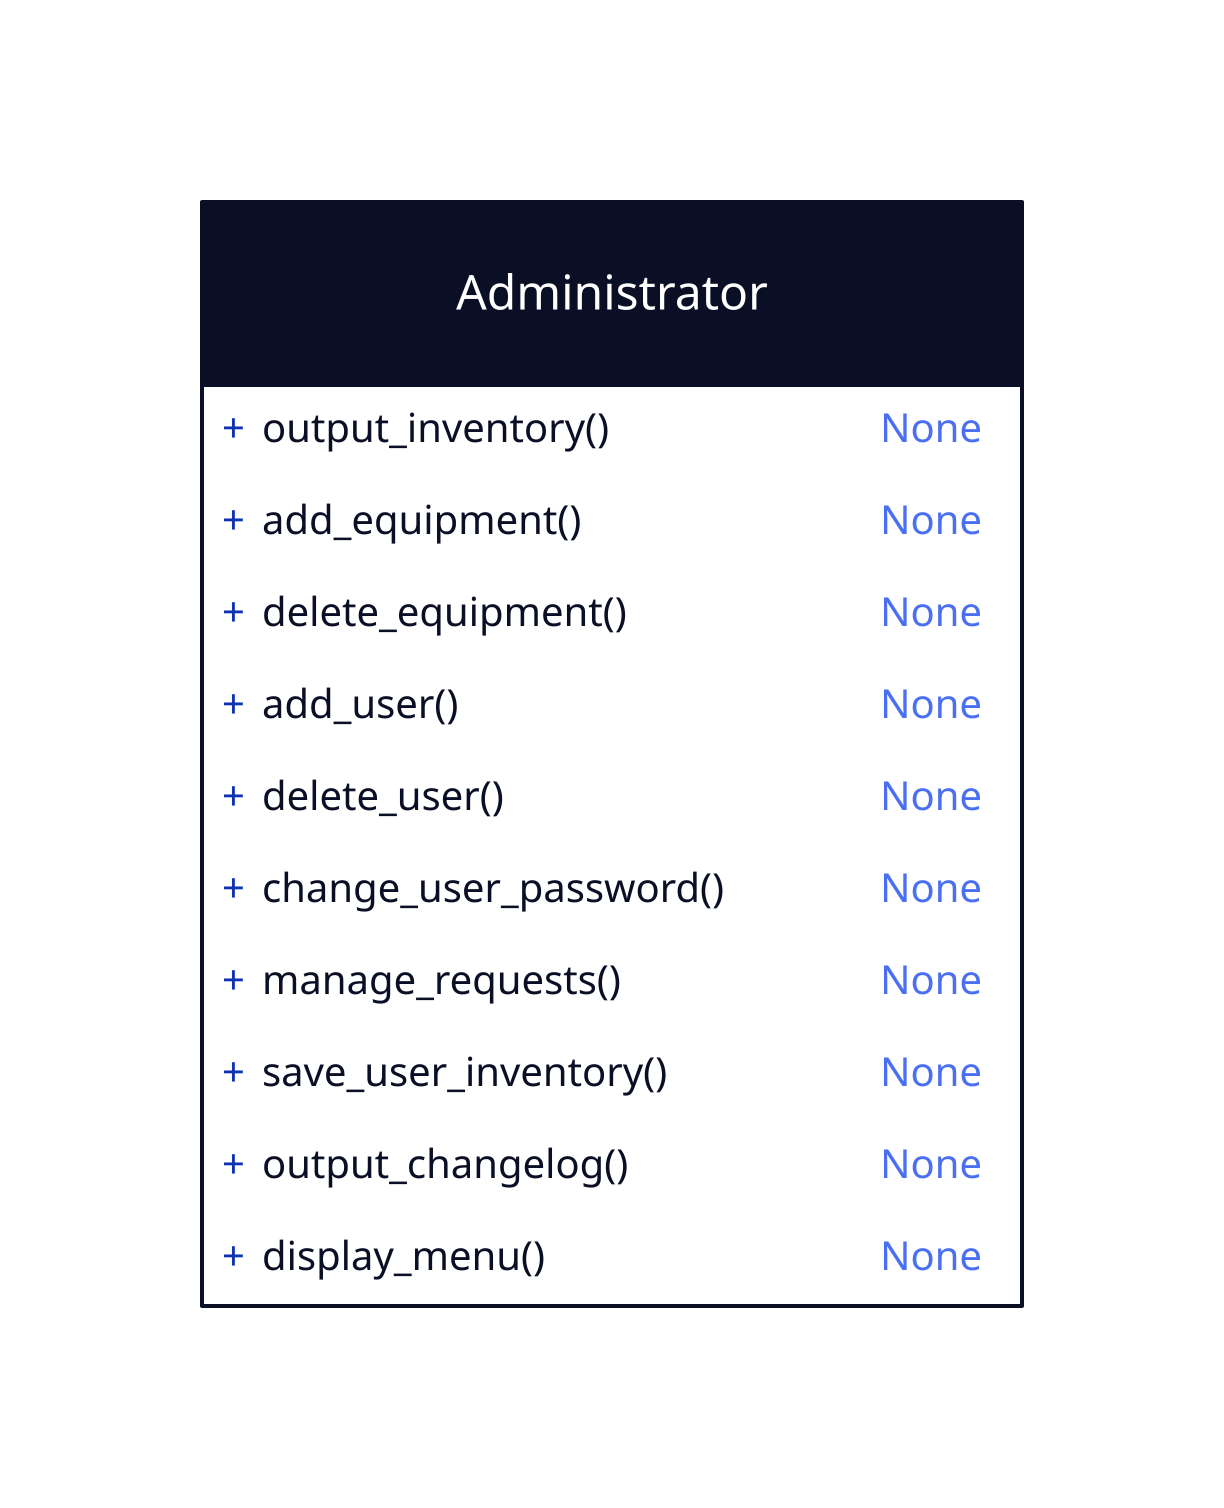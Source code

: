Administrator: {
  shape: class

  +output_inventory(): None
  +add_equipment(): None
  +delete_equipment(): None
  +add_user(): None
  +delete_user(): None
  +change_user_password(): None
  +manage_requests(): None
  +save_user_inventory(): None
  +output_changelog(): None
  +display_menu(): None
}